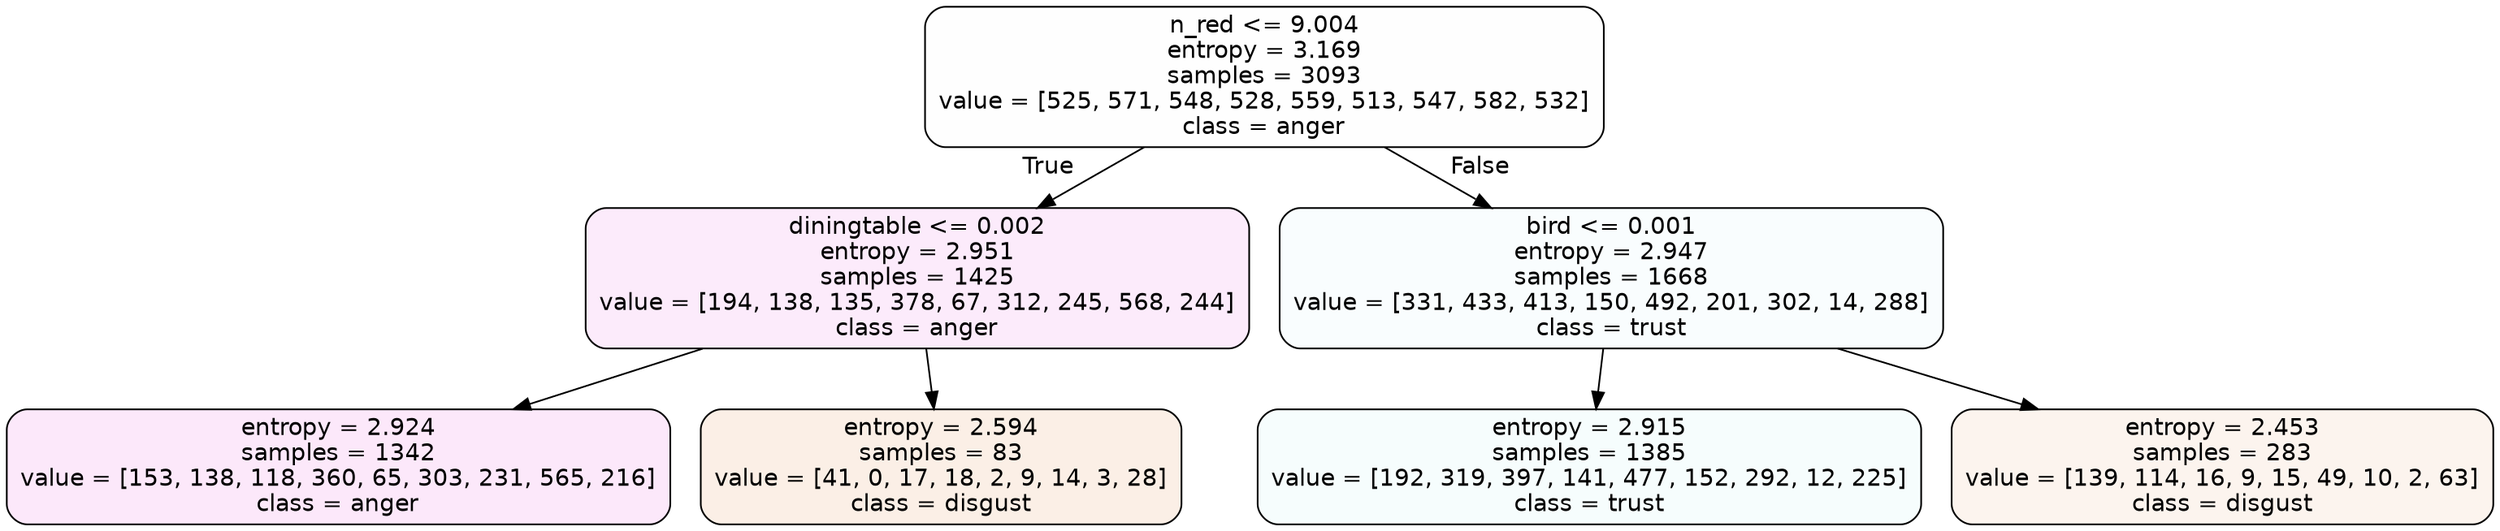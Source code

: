 digraph Tree {
node [shape=box, style="filled, rounded", color="black", fontname=helvetica] ;
edge [fontname=helvetica] ;
0 [label="n_red <= 9.004\nentropy = 3.169\nsamples = 3093\nvalue = [525, 571, 548, 528, 559, 513, 547, 582, 532]\nclass = anger", fillcolor="#e539d701"] ;
1 [label="diningtable <= 0.002\nentropy = 2.951\nsamples = 1425\nvalue = [194, 138, 135, 378, 67, 312, 245, 568, 244]\nclass = anger", fillcolor="#e539d719"] ;
0 -> 1 [labeldistance=2.5, labelangle=45, headlabel="True"] ;
2 [label="entropy = 2.924\nsamples = 1342\nvalue = [153, 138, 118, 360, 65, 303, 231, 565, 216]\nclass = anger", fillcolor="#e539d71d"] ;
1 -> 2 ;
3 [label="entropy = 2.594\nsamples = 83\nvalue = [41, 0, 17, 18, 2, 9, 14, 3, 28]\nclass = disgust", fillcolor="#e5813920"] ;
1 -> 3 ;
4 [label="bird <= 0.001\nentropy = 2.947\nsamples = 1668\nvalue = [331, 433, 413, 150, 492, 201, 302, 14, 288]\nclass = trust", fillcolor="#39d7e507"] ;
0 -> 4 [labeldistance=2.5, labelangle=-45, headlabel="False"] ;
5 [label="entropy = 2.915\nsamples = 1385\nvalue = [192, 319, 397, 141, 477, 152, 292, 12, 225]\nclass = trust", fillcolor="#39d7e50b"] ;
4 -> 5 ;
6 [label="entropy = 2.453\nsamples = 283\nvalue = [139, 114, 16, 9, 15, 49, 10, 2, 63]\nclass = disgust", fillcolor="#e5813915"] ;
4 -> 6 ;
}